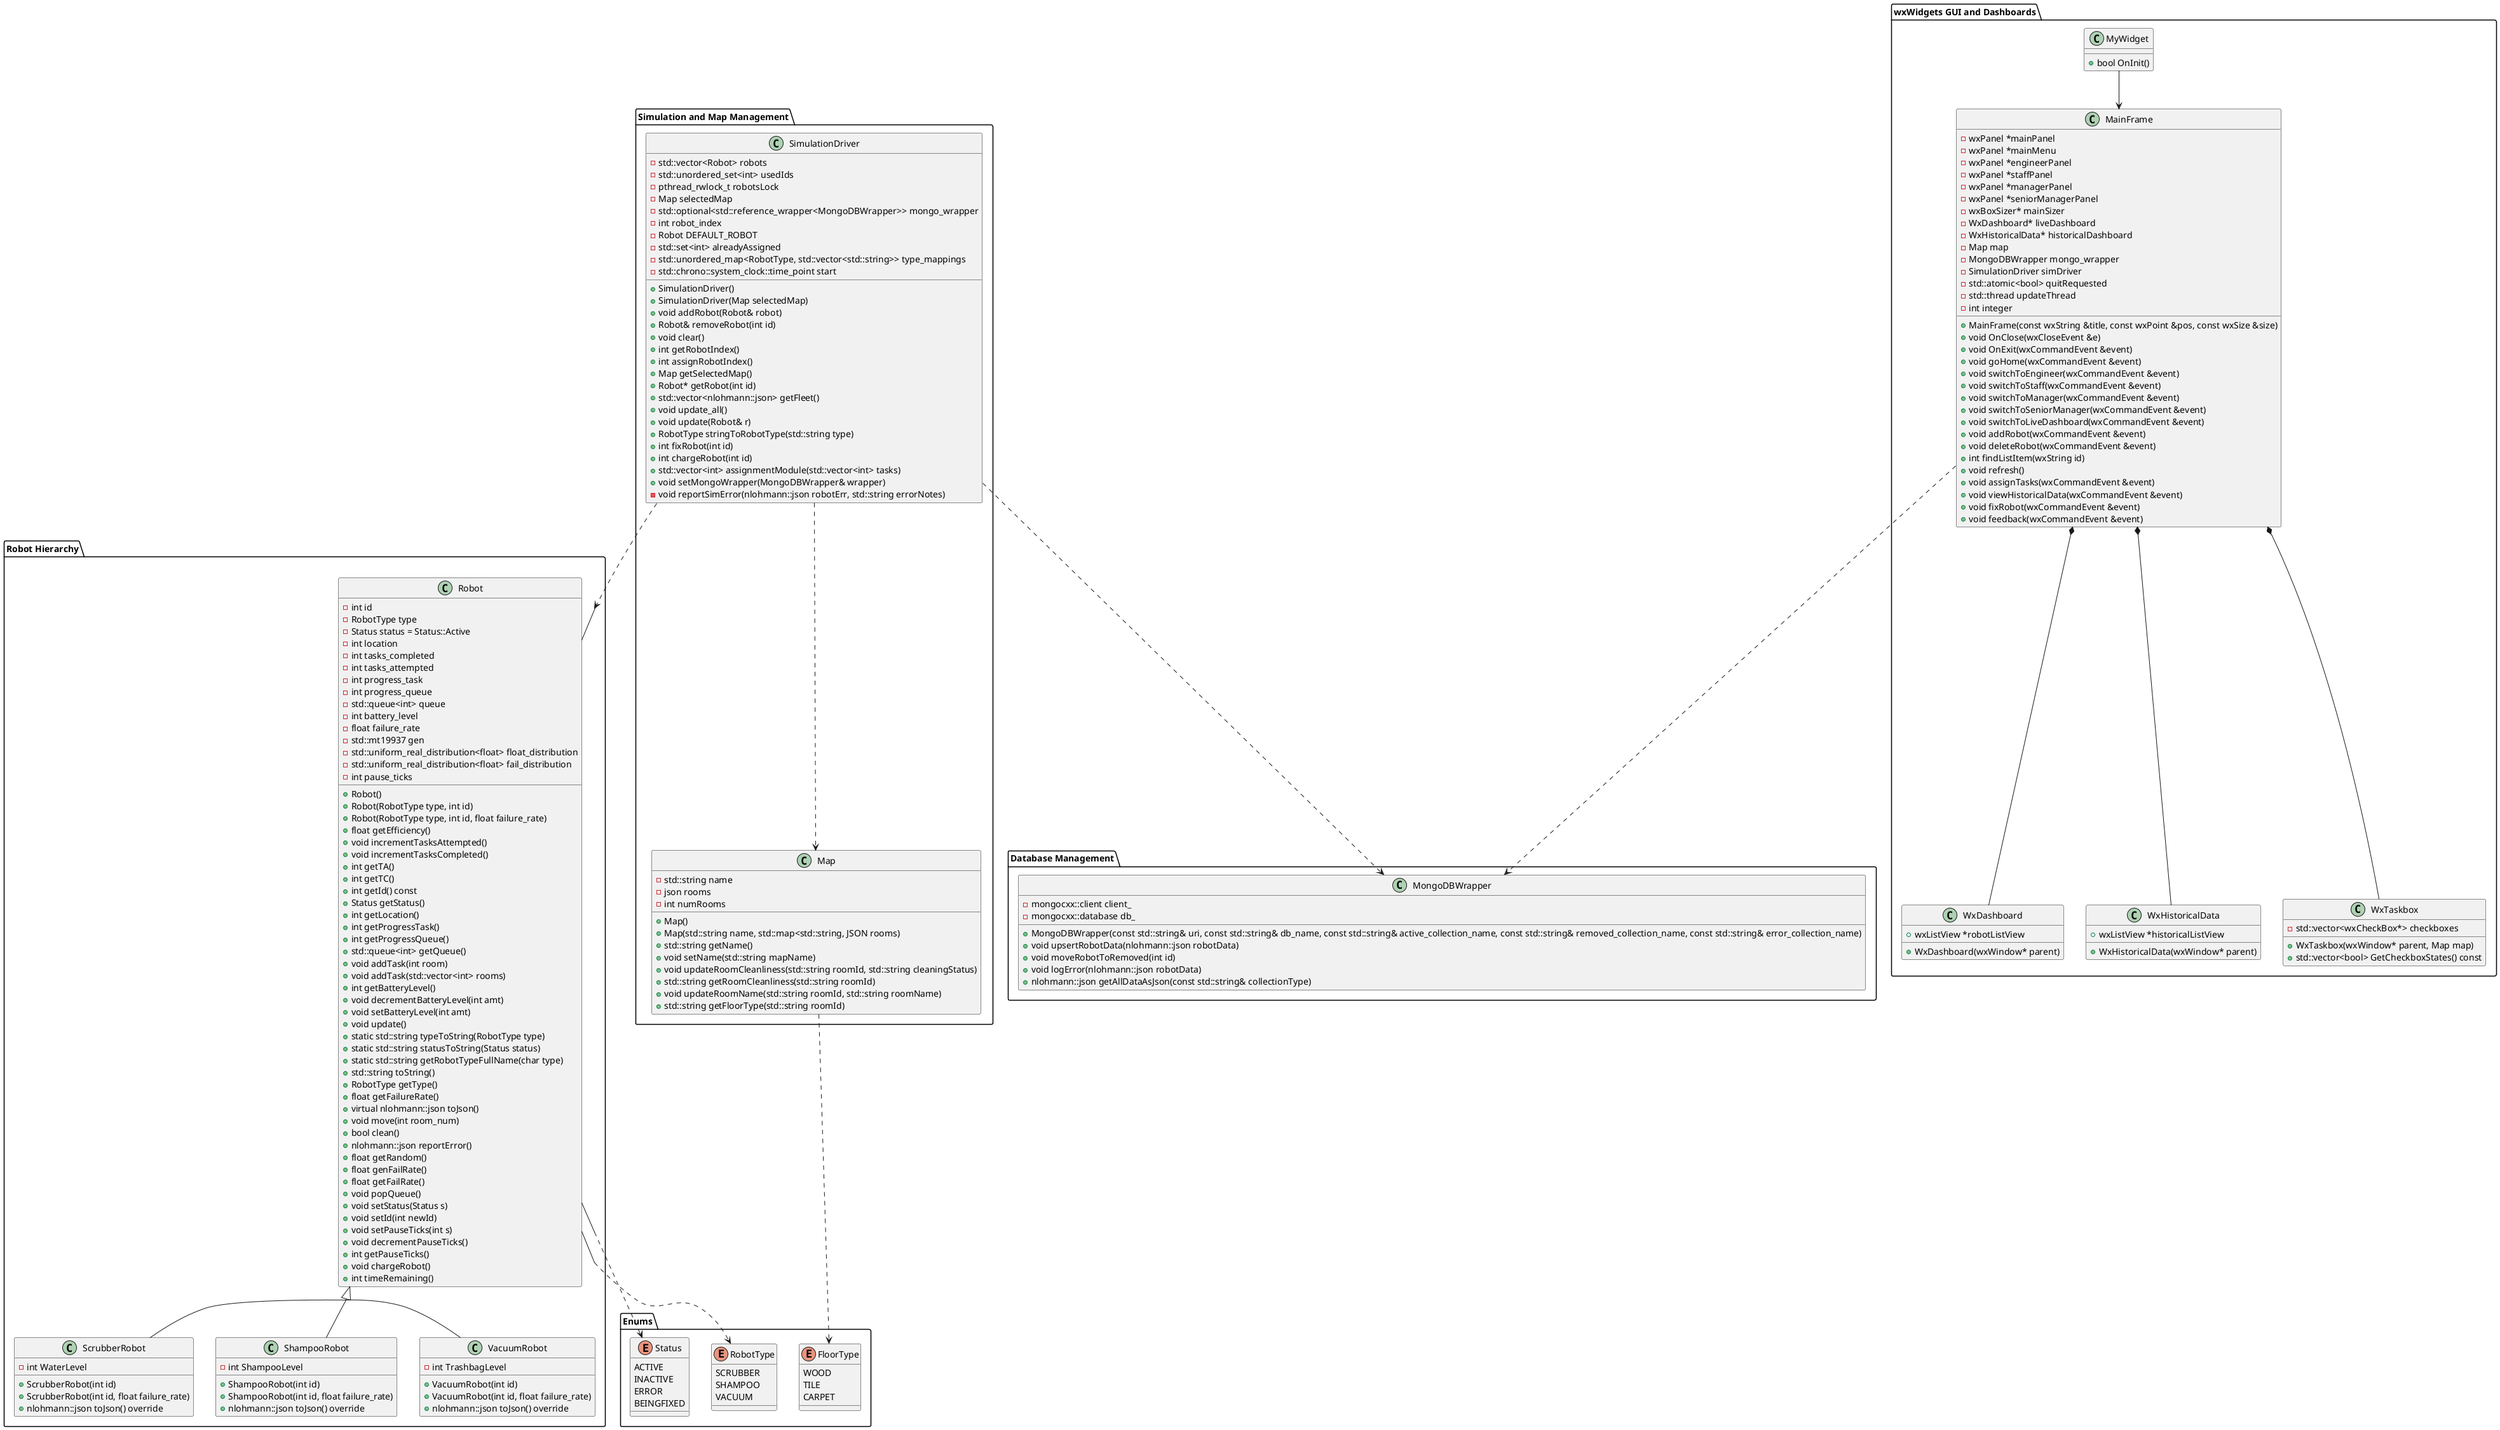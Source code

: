 
@startuml class_diagram
skinparam groupInheritance 3

package "Enums" {
    enum FloorType {
        WOOD
        TILE
        CARPET
    }

    enum RobotType {
        SCRUBBER
        SHAMPOO
        VACUUM
    }

    enum Status {
        ACTIVE
        INACTIVE
        ERROR
        BEINGFIXED
    }
}

package "Robot Hierarchy" {
    class Robot {
        - int id
        - RobotType type
        - Status status = Status::Active
        - int location
        - int tasks_completed
        - int tasks_attempted
        - int progress_task
        - int progress_queue
        - std::queue<int> queue
        - int battery_level
        - float failure_rate
        - std::mt19937 gen
        - std::uniform_real_distribution<float> float_distribution
        - std::uniform_real_distribution<float> fail_distribution
        - int pause_ticks

        + Robot()
        + Robot(RobotType type, int id)
        + Robot(RobotType type, int id, float failure_rate)
        + float getEfficiency()
        + void incrementTasksAttempted()
        + void incrementTasksCompleted()
        + int getTA()
        + int getTC()
        + int getId() const
        + Status getStatus()
        + int getLocation()
        + int getProgressTask()
        + int getProgressQueue()
        + std::queue<int> getQueue()
        + void addTask(int room)
        + void addTask(std::vector<int> rooms)
        + int getBatteryLevel()
        + void decrementBatteryLevel(int amt)
        + void setBatteryLevel(int amt)
        + void update()
        + static std::string typeToString(RobotType type)
        + static std::string statusToString(Status status)
        + static std::string getRobotTypeFullName(char type)
        + std::string toString()
        + RobotType getType()
        + float getFailureRate()
        + virtual nlohmann::json toJson()
        + void move(int room_num)
        + bool clean()
        + nlohmann::json reportError()
        + float getRandom()
        + float genFailRate()
        + float getFailRate()
        + void popQueue()
        + void setStatus(Status s)
        + void setId(int newId)
        + void setPauseTicks(int s)
        + void decrementPauseTicks()
        + int getPauseTicks()
        + void chargeRobot()
        + int timeRemaining()
    }



    class ScrubberRobot {
        +ScrubberRobot(int id)
        +ScrubberRobot(int id, float failure_rate)
        +nlohmann::json toJson() override
        -int WaterLevel
    }

    class ShampooRobot {
        +ShampooRobot(int id)
        +ShampooRobot(int id, float failure_rate)
        +nlohmann::json toJson() override
        -int ShampooLevel
    }

    class VacuumRobot {
        +VacuumRobot(int id)
        +VacuumRobot(int id, float failure_rate)
        +nlohmann::json toJson() override
        -int TrashbagLevel
    }

    Robot <|-- ScrubberRobot
    Robot <|-- ShampooRobot
    Robot <|-- VacuumRobot

    Robot ..> RobotType
    Robot ..> Status
}

package "Simulation and Map Management" {
    class Map {
        -std::string name
        -json rooms
        -int numRooms
        +Map()
        +Map(std::string name, std::map<std::string, JSON rooms)
        +std::string getName()
        +void setName(std::string mapName)
        +void updateRoomCleanliness(std::string roomId, std::string cleaningStatus)
        +std::string getRoomCleanliness(std::string roomId)
        +void updateRoomName(std::string roomId, std::string roomName)
        +std::string getFloorType(std::string roomId)
    }
    Map ..> FloorType


    class SimulationDriver {
        - std::vector<Robot> robots
        - std::unordered_set<int> usedIds
        - pthread_rwlock_t robotsLock
        - Map selectedMap
        - std::optional<std::reference_wrapper<MongoDBWrapper>> mongo_wrapper
        - int robot_index
        - Robot DEFAULT_ROBOT
        - std::set<int> alreadyAssigned
        - std::unordered_map<RobotType, std::vector<std::string>> type_mappings
        - std::chrono::system_clock::time_point start

        + SimulationDriver()
        + SimulationDriver(Map selectedMap)
        + void addRobot(Robot& robot)
        + Robot& removeRobot(int id)
        + void clear()
        + int getRobotIndex()
        + int assignRobotIndex()
        + Map getSelectedMap()
        + Robot* getRobot(int id)
        + std::vector<nlohmann::json> getFleet()
        + void update_all()
        + void update(Robot& r)
        + RobotType stringToRobotType(std::string type)
        + int fixRobot(int id)
        + int chargeRobot(int id)
        + std::vector<int> assignmentModule(std::vector<int> tasks)
        + void setMongoWrapper(MongoDBWrapper& wrapper)
        - void reportSimError(nlohmann::json robotErr, std::string errorNotes)
    }

    SimulationDriver ..> Robot
    SimulationDriver ..> Map


}


package "wxWidgets GUI and Dashboards" {
    class MyWidget {
        + bool OnInit()
    }

    class MainFrame {
        + MainFrame(const wxString &title, const wxPoint &pos, const wxSize &size)
        + void OnClose(wxCloseEvent &e)
        + void OnExit(wxCommandEvent &event)
        + void goHome(wxCommandEvent &event)
        + void switchToEngineer(wxCommandEvent &event)
        + void switchToStaff(wxCommandEvent &event)
        + void switchToManager(wxCommandEvent &event)
        + void switchToSeniorManager(wxCommandEvent &event)
        + void switchToLiveDashboard(wxCommandEvent &event)
        + void addRobot(wxCommandEvent &event)
        + void deleteRobot(wxCommandEvent &event)
        + int findListItem(wxString id)
        + void refresh()
        + void assignTasks(wxCommandEvent &event)
        + void viewHistoricalData(wxCommandEvent &event)
        + void fixRobot(wxCommandEvent &event)
        + void feedback(wxCommandEvent &event)

        - wxPanel *mainPanel
        - wxPanel *mainMenu
        - wxPanel *engineerPanel
        - wxPanel *staffPanel
        - wxPanel *managerPanel
        - wxPanel *seniorManagerPanel
        - wxBoxSizer* mainSizer
        - WxDashboard* liveDashboard
        - WxHistoricalData* historicalDashboard
        - Map map
        - MongoDBWrapper mongo_wrapper
        - SimulationDriver simDriver
        - std::atomic<bool> quitRequested
        - std::thread updateThread
        - int integer
    }


    class WxDashboard {
        + WxDashboard(wxWindow* parent)
        + wxListView *robotListView
    }

    class WxHistoricalData {
        + WxHistoricalData(wxWindow* parent)
        + wxListView *historicalListView
    }

    class WxTaskbox {
        + WxTaskbox(wxWindow* parent, Map map)
        + std::vector<bool> GetCheckboxStates() const
        - std::vector<wxCheckBox*> checkboxes
    }

    MyWidget --> MainFrame 
    MainFrame *-- WxDashboard 
    MainFrame *-- WxHistoricalData
    MainFrame *-- WxTaskbox

}





package "Database Management" {
    class MongoDBWrapper {
        +MongoDBWrapper(const std::string& uri, const std::string& db_name, const std::string& active_collection_name, const std::string& removed_collection_name, const std::string& error_collection_name)
        +void upsertRobotData(nlohmann::json robotData)
        +void moveRobotToRemoved(int id)
        +void logError(nlohmann::json robotData)
        +nlohmann::json getAllDataAsJson(const std::string& collectionType)
        -mongocxx::client client_
        -mongocxx::database db_
    }

    SimulationDriver ..> MongoDBWrapper
    MainFrame ..> MongoDBWrapper
}

@enduml

